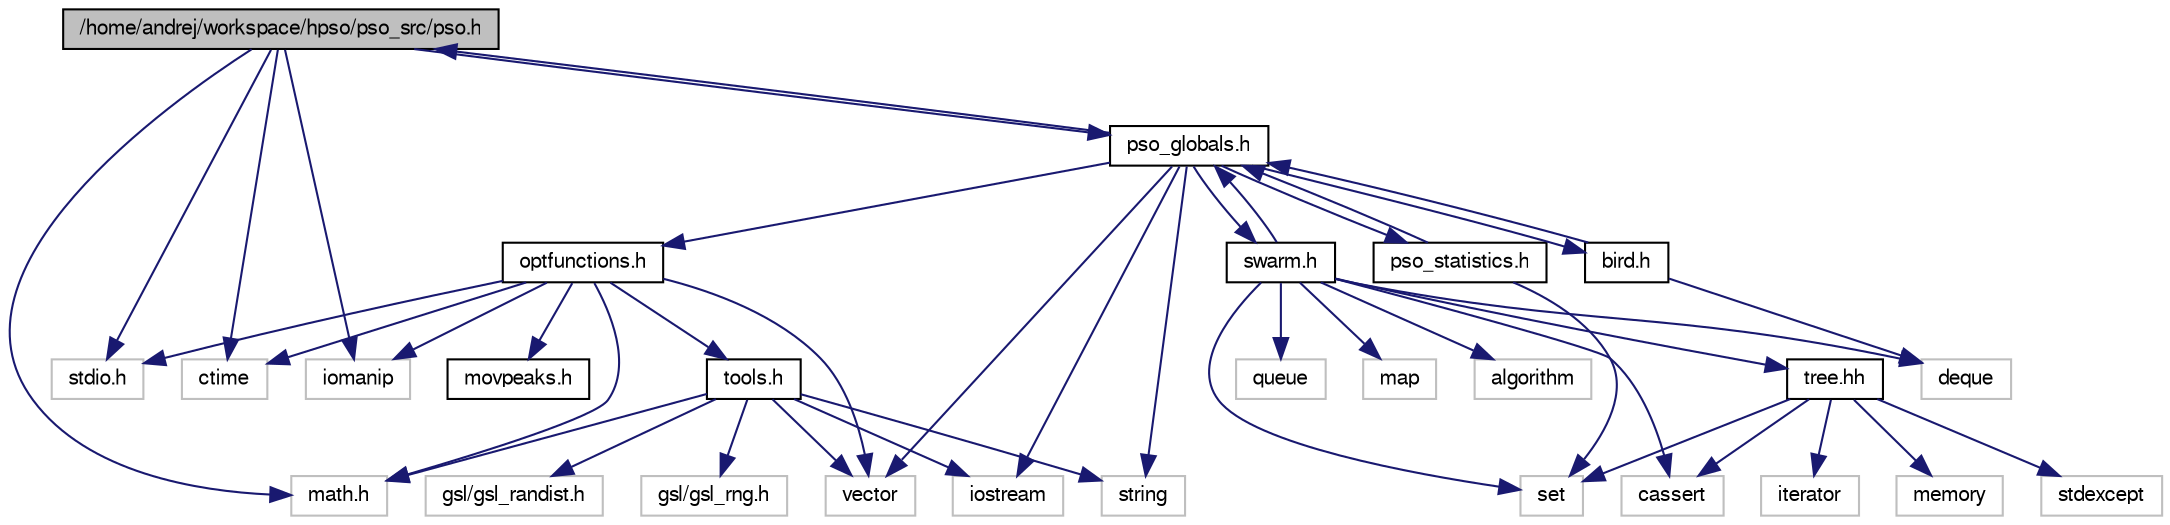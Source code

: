 digraph G
{
  bgcolor="transparent";
  edge [fontname="FreeSans",fontsize=10,labelfontname="FreeSans",labelfontsize=10];
  node [fontname="FreeSans",fontsize=10,shape=record];
  Node1 [label="/home/andrej/workspace/hpso/pso_src/pso.h",height=0.2,width=0.4,color="black", fillcolor="grey75", style="filled" fontcolor="black"];
  Node1 -> Node2 [color="midnightblue",fontsize=10,style="solid"];
  Node2 [label="stdio.h",height=0.2,width=0.4,color="grey75"];
  Node1 -> Node3 [color="midnightblue",fontsize=10,style="solid"];
  Node3 [label="math.h",height=0.2,width=0.4,color="grey75"];
  Node1 -> Node4 [color="midnightblue",fontsize=10,style="solid"];
  Node4 [label="ctime",height=0.2,width=0.4,color="grey75"];
  Node1 -> Node5 [color="midnightblue",fontsize=10,style="solid"];
  Node5 [label="iomanip",height=0.2,width=0.4,color="grey75"];
  Node1 -> Node6 [color="midnightblue",fontsize=10,style="solid"];
  Node6 [label="pso_globals.h",height=0.2,width=0.4,color="black",URL="$pso__globals_8h.html"];
  Node6 -> Node7 [color="midnightblue",fontsize=10,style="solid"];
  Node7 [label="string",height=0.2,width=0.4,color="grey75"];
  Node6 -> Node8 [color="midnightblue",fontsize=10,style="solid"];
  Node8 [label="vector",height=0.2,width=0.4,color="grey75"];
  Node6 -> Node9 [color="midnightblue",fontsize=10,style="solid"];
  Node9 [label="iostream",height=0.2,width=0.4,color="grey75"];
  Node6 -> Node10 [color="midnightblue",fontsize=10,style="solid"];
  Node10 [label="optfunctions.h",height=0.2,width=0.4,color="black",URL="$optfunctions_8h.html"];
  Node10 -> Node2 [color="midnightblue",fontsize=10,style="solid"];
  Node10 -> Node3 [color="midnightblue",fontsize=10,style="solid"];
  Node10 -> Node4 [color="midnightblue",fontsize=10,style="solid"];
  Node10 -> Node5 [color="midnightblue",fontsize=10,style="solid"];
  Node10 -> Node8 [color="midnightblue",fontsize=10,style="solid"];
  Node10 -> Node11 [color="midnightblue",fontsize=10,style="solid"];
  Node11 [label="tools.h",height=0.2,width=0.4,color="black",URL="$tools_8h.html"];
  Node11 -> Node9 [color="midnightblue",fontsize=10,style="solid"];
  Node11 -> Node7 [color="midnightblue",fontsize=10,style="solid"];
  Node11 -> Node8 [color="midnightblue",fontsize=10,style="solid"];
  Node11 -> Node12 [color="midnightblue",fontsize=10,style="solid"];
  Node12 [label="gsl/gsl_rng.h",height=0.2,width=0.4,color="grey75"];
  Node11 -> Node13 [color="midnightblue",fontsize=10,style="solid"];
  Node13 [label="gsl/gsl_randist.h",height=0.2,width=0.4,color="grey75"];
  Node11 -> Node3 [color="midnightblue",fontsize=10,style="solid"];
  Node10 -> Node14 [color="midnightblue",fontsize=10,style="solid"];
  Node14 [label="movpeaks.h",height=0.2,width=0.4,color="black",URL="$movpeaks_8h.html"];
  Node6 -> Node1 [color="midnightblue",fontsize=10,style="solid"];
  Node6 -> Node15 [color="midnightblue",fontsize=10,style="solid"];
  Node15 [label="pso_statistics.h",height=0.2,width=0.4,color="black",URL="$pso__statistics_8h.html"];
  Node15 -> Node16 [color="midnightblue",fontsize=10,style="solid"];
  Node16 [label="set",height=0.2,width=0.4,color="grey75"];
  Node15 -> Node6 [color="midnightblue",fontsize=10,style="solid"];
  Node6 -> Node17 [color="midnightblue",fontsize=10,style="solid"];
  Node17 [label="swarm.h",height=0.2,width=0.4,color="black",URL="$swarm_8h.html"];
  Node17 -> Node18 [color="midnightblue",fontsize=10,style="solid"];
  Node18 [label="tree.hh",height=0.2,width=0.4,color="black",URL="$tree_8hh.html"];
  Node18 -> Node19 [color="midnightblue",fontsize=10,style="solid"];
  Node19 [label="cassert",height=0.2,width=0.4,color="grey75"];
  Node18 -> Node20 [color="midnightblue",fontsize=10,style="solid"];
  Node20 [label="memory",height=0.2,width=0.4,color="grey75"];
  Node18 -> Node21 [color="midnightblue",fontsize=10,style="solid"];
  Node21 [label="stdexcept",height=0.2,width=0.4,color="grey75"];
  Node18 -> Node22 [color="midnightblue",fontsize=10,style="solid"];
  Node22 [label="iterator",height=0.2,width=0.4,color="grey75"];
  Node18 -> Node16 [color="midnightblue",fontsize=10,style="solid"];
  Node17 -> Node23 [color="midnightblue",fontsize=10,style="solid"];
  Node23 [label="deque",height=0.2,width=0.4,color="grey75"];
  Node17 -> Node24 [color="midnightblue",fontsize=10,style="solid"];
  Node24 [label="queue",height=0.2,width=0.4,color="grey75"];
  Node17 -> Node16 [color="midnightblue",fontsize=10,style="solid"];
  Node17 -> Node25 [color="midnightblue",fontsize=10,style="solid"];
  Node25 [label="map",height=0.2,width=0.4,color="grey75"];
  Node17 -> Node26 [color="midnightblue",fontsize=10,style="solid"];
  Node26 [label="algorithm",height=0.2,width=0.4,color="grey75"];
  Node17 -> Node19 [color="midnightblue",fontsize=10,style="solid"];
  Node17 -> Node6 [color="midnightblue",fontsize=10,style="solid"];
  Node6 -> Node27 [color="midnightblue",fontsize=10,style="solid"];
  Node27 [label="bird.h",height=0.2,width=0.4,color="black",URL="$bird_8h.html"];
  Node27 -> Node6 [color="midnightblue",fontsize=10,style="solid"];
  Node27 -> Node23 [color="midnightblue",fontsize=10,style="solid"];
}
